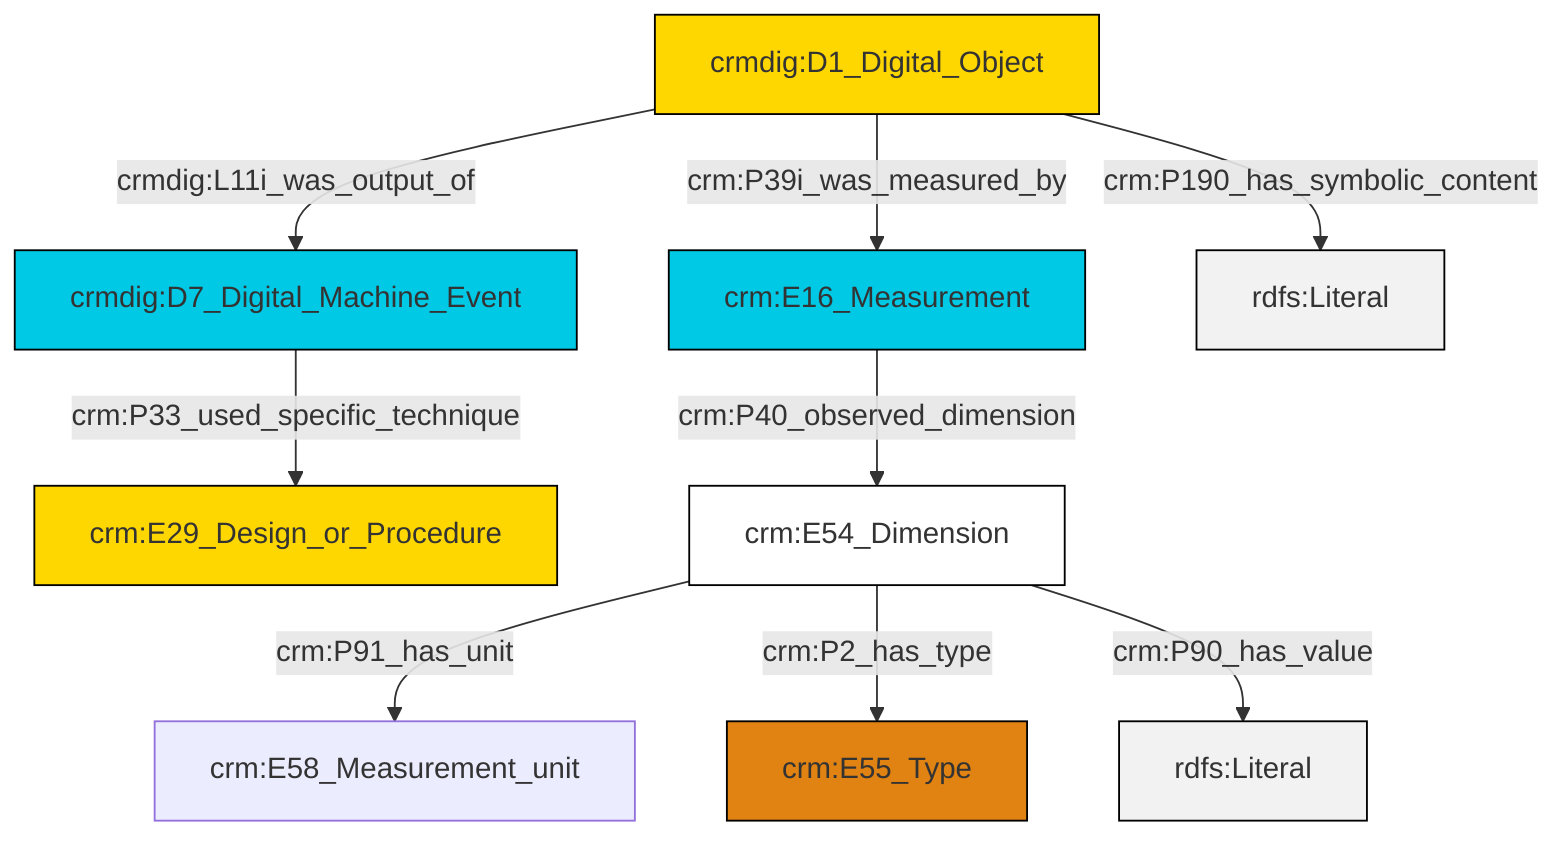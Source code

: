 graph TD
classDef Literal fill:#f2f2f2,stroke:#000000;
classDef CRM_Entity fill:#FFFFFF,stroke:#000000;
classDef Temporal_Entity fill:#00C9E6, stroke:#000000;
classDef Type fill:#E18312, stroke:#000000;
classDef Time-Span fill:#2C9C91, stroke:#000000;
classDef Appellation fill:#FFEB7F, stroke:#000000;
classDef Place fill:#008836, stroke:#000000;
classDef Persistent_Item fill:#B266B2, stroke:#000000;
classDef Conceptual_Object fill:#FFD700, stroke:#000000;
classDef Physical_Thing fill:#D2B48C, stroke:#000000;
classDef Actor fill:#f58aad, stroke:#000000;
classDef PC_Classes fill:#4ce600, stroke:#000000;
classDef Multi fill:#cccccc,stroke:#000000;

2["crmdig:D7_Digital_Machine_Event"]:::Temporal_Entity -->|crm:P33_used_specific_technique| 0["crm:E29_Design_or_Procedure"]:::Conceptual_Object
7["crmdig:D1_Digital_Object"]:::Conceptual_Object -->|crm:P39i_was_measured_by| 3["crm:E16_Measurement"]:::Temporal_Entity
5["crm:E54_Dimension"]:::CRM_Entity -->|crm:P91_has_unit| 10["crm:E58_Measurement_unit"]:::Default
5["crm:E54_Dimension"]:::CRM_Entity -->|crm:P2_has_type| 8["crm:E55_Type"]:::Type
7["crmdig:D1_Digital_Object"]:::Conceptual_Object -->|crm:P190_has_symbolic_content| 11[rdfs:Literal]:::Literal
7["crmdig:D1_Digital_Object"]:::Conceptual_Object -->|crmdig:L11i_was_output_of| 2["crmdig:D7_Digital_Machine_Event"]:::Temporal_Entity
5["crm:E54_Dimension"]:::CRM_Entity -->|crm:P90_has_value| 15[rdfs:Literal]:::Literal
3["crm:E16_Measurement"]:::Temporal_Entity -->|crm:P40_observed_dimension| 5["crm:E54_Dimension"]:::CRM_Entity